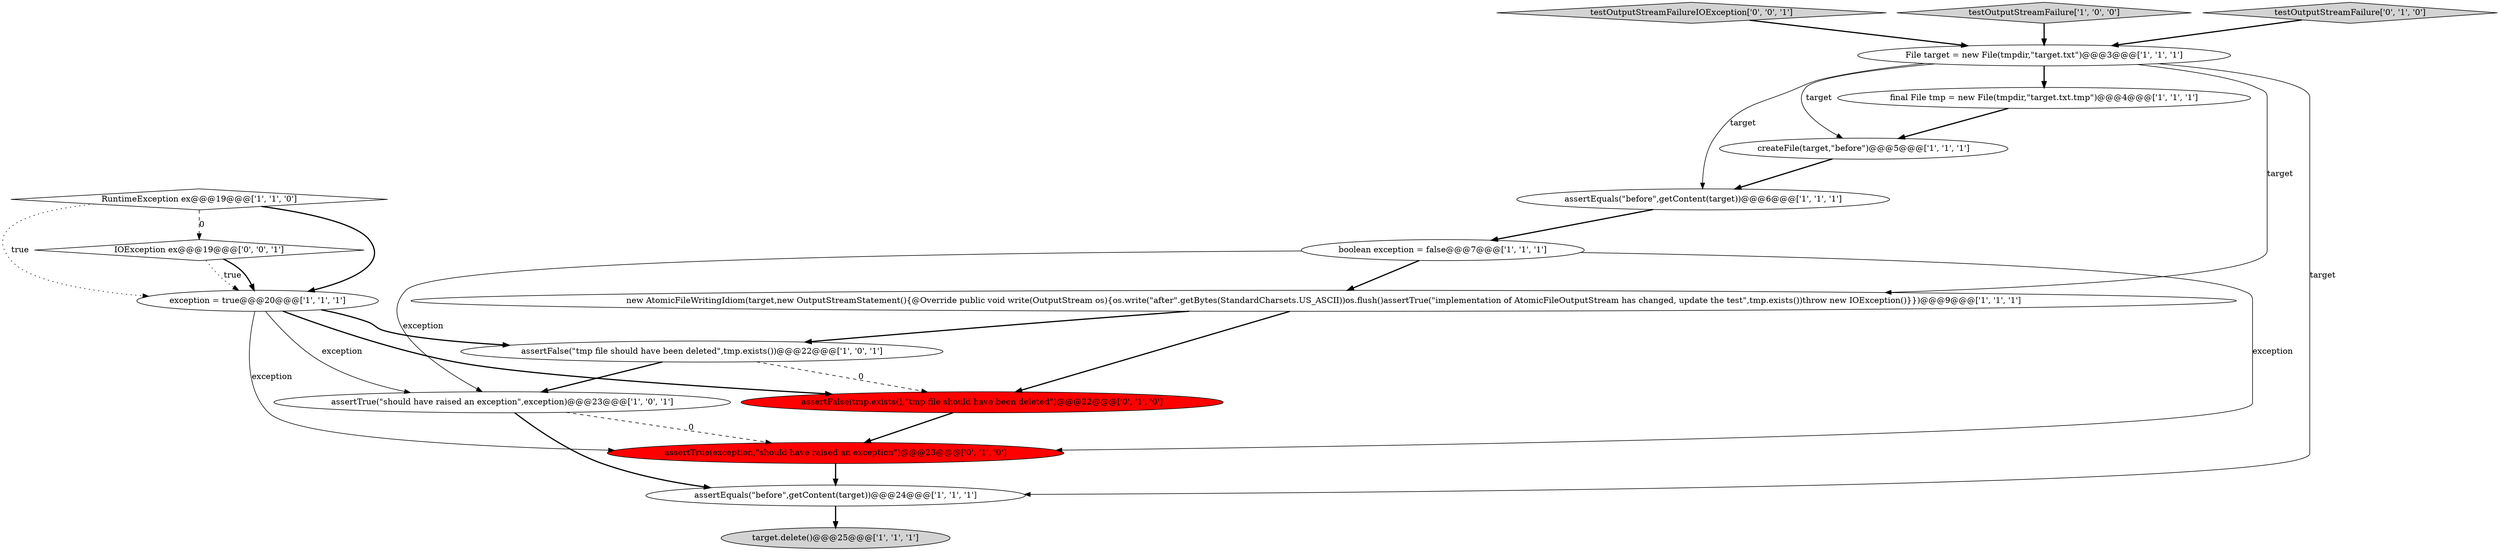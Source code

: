 digraph {
16 [style = filled, label = "IOException ex@@@19@@@['0', '0', '1']", fillcolor = white, shape = diamond image = "AAA0AAABBB3BBB"];
2 [style = filled, label = "boolean exception = false@@@7@@@['1', '1', '1']", fillcolor = white, shape = ellipse image = "AAA0AAABBB1BBB"];
17 [style = filled, label = "testOutputStreamFailureIOException['0', '0', '1']", fillcolor = lightgray, shape = diamond image = "AAA0AAABBB3BBB"];
11 [style = filled, label = "RuntimeException ex@@@19@@@['1', '1', '0']", fillcolor = white, shape = diamond image = "AAA0AAABBB1BBB"];
6 [style = filled, label = "assertEquals(\"before\",getContent(target))@@@6@@@['1', '1', '1']", fillcolor = white, shape = ellipse image = "AAA0AAABBB1BBB"];
0 [style = filled, label = "assertEquals(\"before\",getContent(target))@@@24@@@['1', '1', '1']", fillcolor = white, shape = ellipse image = "AAA0AAABBB1BBB"];
4 [style = filled, label = "exception = true@@@20@@@['1', '1', '1']", fillcolor = white, shape = ellipse image = "AAA0AAABBB1BBB"];
9 [style = filled, label = "testOutputStreamFailure['1', '0', '0']", fillcolor = lightgray, shape = diamond image = "AAA0AAABBB1BBB"];
12 [style = filled, label = "assertTrue(\"should have raised an exception\",exception)@@@23@@@['1', '0', '1']", fillcolor = white, shape = ellipse image = "AAA0AAABBB1BBB"];
14 [style = filled, label = "assertFalse(tmp.exists(),\"tmp file should have been deleted\")@@@22@@@['0', '1', '0']", fillcolor = red, shape = ellipse image = "AAA1AAABBB2BBB"];
7 [style = filled, label = "new AtomicFileWritingIdiom(target,new OutputStreamStatement(){@Override public void write(OutputStream os){os.write(\"after\".getBytes(StandardCharsets.US_ASCII))os.flush()assertTrue(\"implementation of AtomicFileOutputStream has changed, update the test\",tmp.exists())throw new IOException()}})@@@9@@@['1', '1', '1']", fillcolor = white, shape = ellipse image = "AAA0AAABBB1BBB"];
13 [style = filled, label = "assertTrue(exception,\"should have raised an exception\")@@@23@@@['0', '1', '0']", fillcolor = red, shape = ellipse image = "AAA1AAABBB2BBB"];
8 [style = filled, label = "target.delete()@@@25@@@['1', '1', '1']", fillcolor = lightgray, shape = ellipse image = "AAA0AAABBB1BBB"];
15 [style = filled, label = "testOutputStreamFailure['0', '1', '0']", fillcolor = lightgray, shape = diamond image = "AAA0AAABBB2BBB"];
3 [style = filled, label = "File target = new File(tmpdir,\"target.txt\")@@@3@@@['1', '1', '1']", fillcolor = white, shape = ellipse image = "AAA0AAABBB1BBB"];
10 [style = filled, label = "createFile(target,\"before\")@@@5@@@['1', '1', '1']", fillcolor = white, shape = ellipse image = "AAA0AAABBB1BBB"];
1 [style = filled, label = "final File tmp = new File(tmpdir,\"target.txt.tmp\")@@@4@@@['1', '1', '1']", fillcolor = white, shape = ellipse image = "AAA0AAABBB1BBB"];
5 [style = filled, label = "assertFalse(\"tmp file should have been deleted\",tmp.exists())@@@22@@@['1', '0', '1']", fillcolor = white, shape = ellipse image = "AAA0AAABBB1BBB"];
3->7 [style = solid, label="target"];
4->14 [style = bold, label=""];
5->14 [style = dashed, label="0"];
3->1 [style = bold, label=""];
11->16 [style = dashed, label="0"];
11->4 [style = bold, label=""];
3->6 [style = solid, label="target"];
4->12 [style = solid, label="exception"];
3->0 [style = solid, label="target"];
11->4 [style = dotted, label="true"];
15->3 [style = bold, label=""];
16->4 [style = dotted, label="true"];
12->0 [style = bold, label=""];
10->6 [style = bold, label=""];
7->14 [style = bold, label=""];
6->2 [style = bold, label=""];
2->12 [style = solid, label="exception"];
7->5 [style = bold, label=""];
5->12 [style = bold, label=""];
0->8 [style = bold, label=""];
17->3 [style = bold, label=""];
3->10 [style = solid, label="target"];
9->3 [style = bold, label=""];
12->13 [style = dashed, label="0"];
2->13 [style = solid, label="exception"];
2->7 [style = bold, label=""];
14->13 [style = bold, label=""];
16->4 [style = bold, label=""];
1->10 [style = bold, label=""];
4->13 [style = solid, label="exception"];
4->5 [style = bold, label=""];
13->0 [style = bold, label=""];
}
